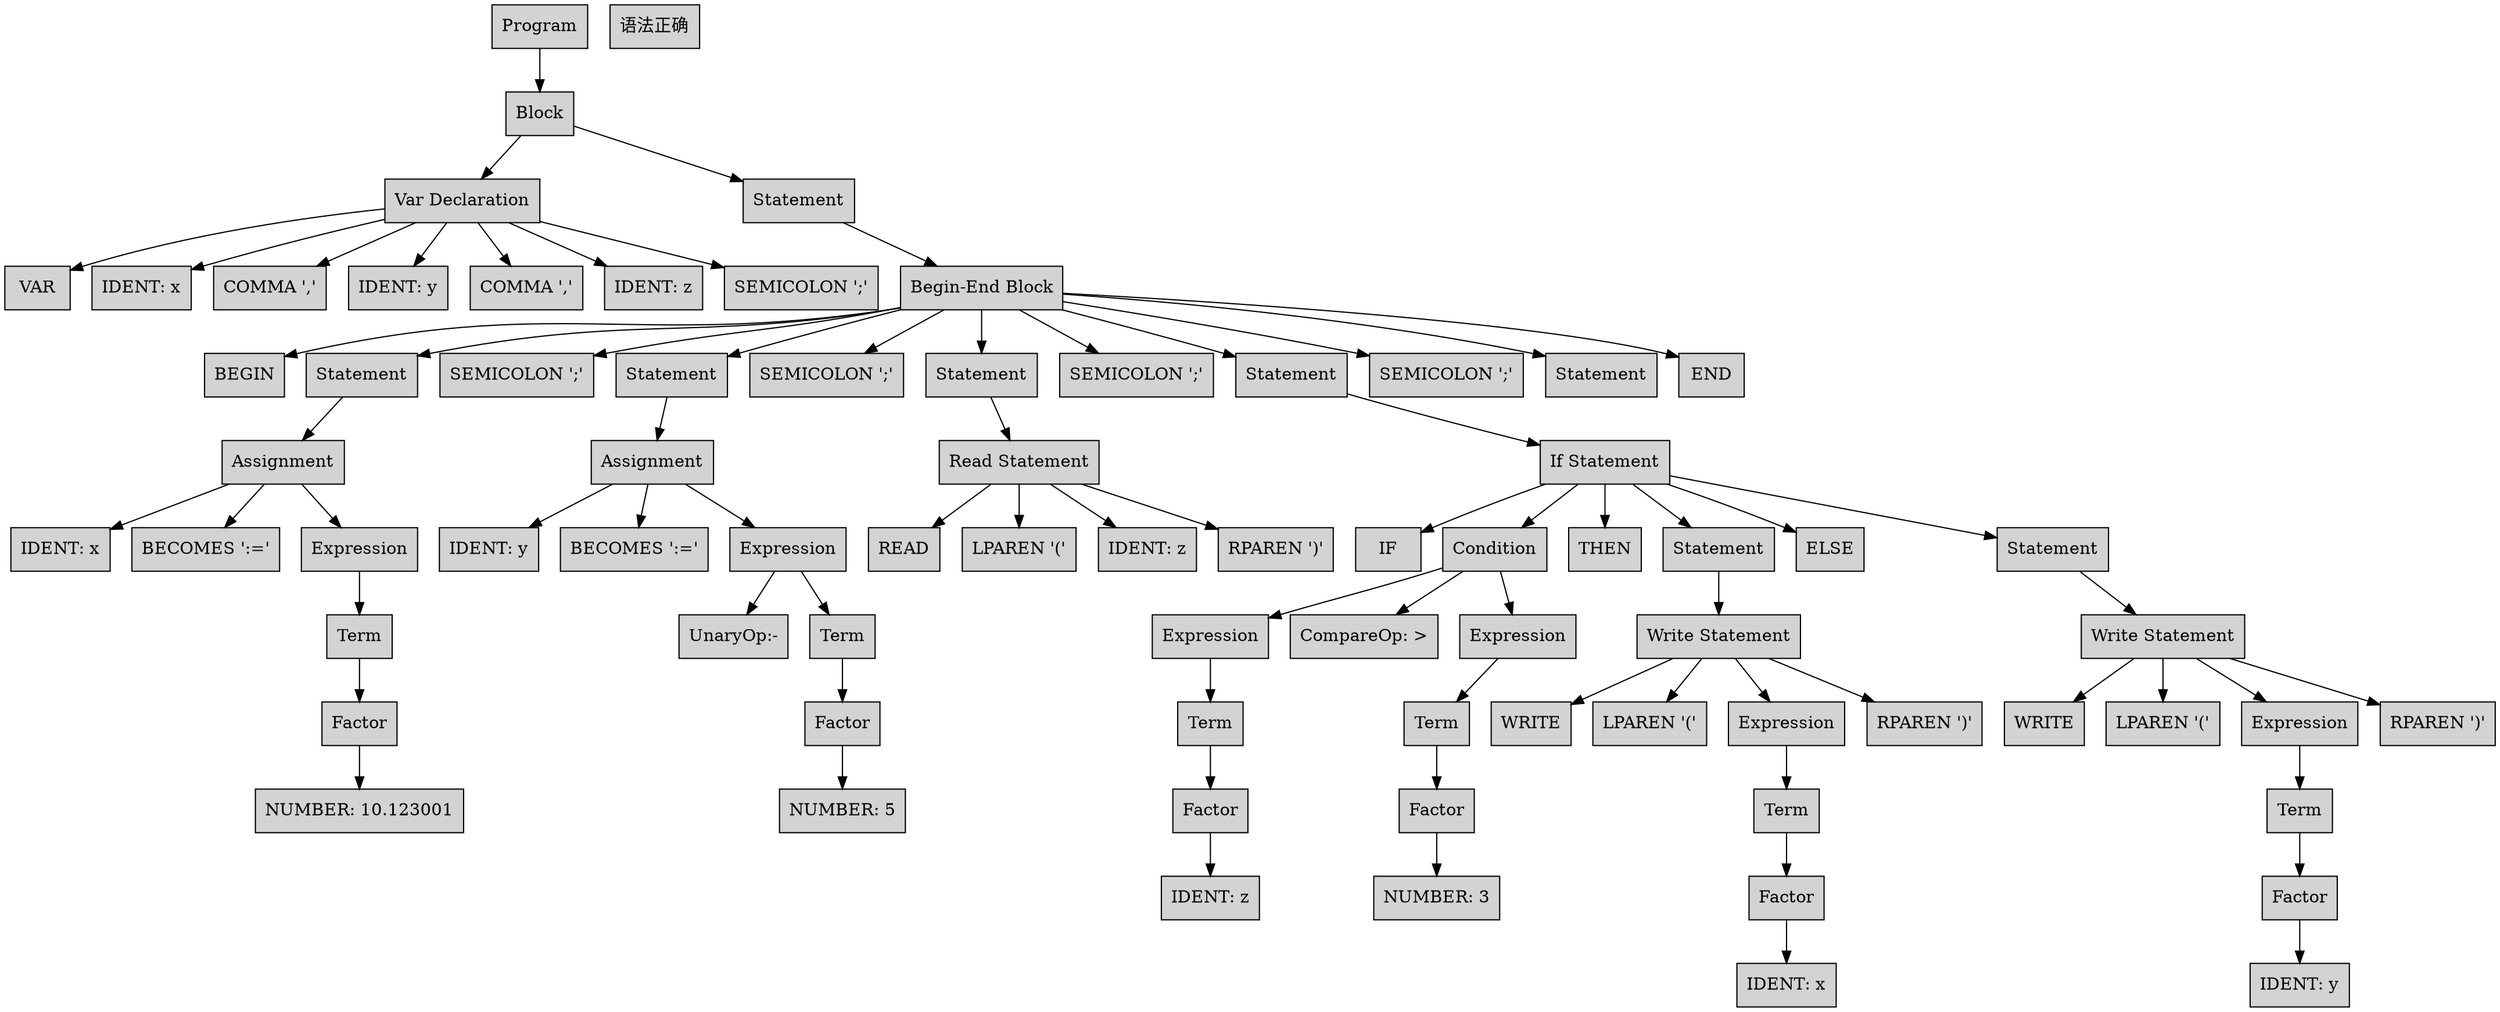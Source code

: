 digraph ParseTree {
  node [shape=box, style=filled, fillcolor=lightgray];
  n0 [label="Program"];
  n1 [label="Block"];
  n0 -> n1;
  n2 [label="Var Declaration"];
  n1 -> n2;
  n3 [label="VAR"];
  n2 -> n3;
  n4 [label="IDENT: x"];
  n2 -> n4;
  n5 [label="COMMA ','"];
  n2 -> n5;
  n6 [label="IDENT: y"];
  n2 -> n6;
  n7 [label="COMMA ','"];
  n2 -> n7;
  n8 [label="IDENT: z"];
  n2 -> n8;
  n9 [label="SEMICOLON ';'"];
  n2 -> n9;
  n10 [label="Statement"];
  n1 -> n10;
  n11 [label="Begin-End Block"];
  n10 -> n11;
  n12 [label="BEGIN"];
  n11 -> n12;
  n13 [label="Statement"];
  n11 -> n13;
  n14 [label="Assignment"];
  n13 -> n14;
  n15 [label="IDENT: x"];
  n14 -> n15;
  n16 [label="BECOMES ':='"];
  n14 -> n16;
  n17 [label="Expression"];
  n14 -> n17;
  n18 [label="Term"];
  n17 -> n18;
  n19 [label="Factor"];
  n18 -> n19;
  n20 [label="NUMBER: 10.123001"];
  n19 -> n20;
  n21 [label="SEMICOLON ';'"];
  n11 -> n21;
  n22 [label="Statement"];
  n11 -> n22;
  n23 [label="Assignment"];
  n22 -> n23;
  n24 [label="IDENT: y"];
  n23 -> n24;
  n25 [label="BECOMES ':='"];
  n23 -> n25;
  n26 [label="Expression"];
  n23 -> n26;
  n27 [label="UnaryOp:-"];
  n26 -> n27;
  n28 [label="Term"];
  n26 -> n28;
  n29 [label="Factor"];
  n28 -> n29;
  n30 [label="NUMBER: 5"];
  n29 -> n30;
  n31 [label="SEMICOLON ';'"];
  n11 -> n31;
  n32 [label="Statement"];
  n11 -> n32;
  n33 [label="Read Statement"];
  n32 -> n33;
  n34 [label="READ"];
  n33 -> n34;
  n35 [label="LPAREN '('"];
  n33 -> n35;
  n36 [label="IDENT: z"];
  n33 -> n36;
  n37 [label="RPAREN ')'"];
  n33 -> n37;
  n38 [label="SEMICOLON ';'"];
  n11 -> n38;
  n39 [label="Statement"];
  n11 -> n39;
  n40 [label="If Statement"];
  n39 -> n40;
  n41 [label="IF"];
  n40 -> n41;
  n42 [label="Condition"];
  n40 -> n42;
  n43 [label="Expression"];
  n42 -> n43;
  n44 [label="Term"];
  n43 -> n44;
  n45 [label="Factor"];
  n44 -> n45;
  n46 [label="IDENT: z"];
  n45 -> n46;
  n47 [label="CompareOp: >"];
  n42 -> n47;
  n48 [label="Expression"];
  n42 -> n48;
  n49 [label="Term"];
  n48 -> n49;
  n50 [label="Factor"];
  n49 -> n50;
  n51 [label="NUMBER: 3"];
  n50 -> n51;
  n52 [label="THEN"];
  n40 -> n52;
  n53 [label="Statement"];
  n40 -> n53;
  n54 [label="Write Statement"];
  n53 -> n54;
  n55 [label="WRITE"];
  n54 -> n55;
  n56 [label="LPAREN '('"];
  n54 -> n56;
  n57 [label="Expression"];
  n54 -> n57;
  n58 [label="Term"];
  n57 -> n58;
  n59 [label="Factor"];
  n58 -> n59;
  n60 [label="IDENT: x"];
  n59 -> n60;
  n61 [label="RPAREN ')'"];
  n54 -> n61;
  n62 [label="ELSE"];
  n40 -> n62;
  n63 [label="Statement"];
  n40 -> n63;
  n64 [label="Write Statement"];
  n63 -> n64;
  n65 [label="WRITE"];
  n64 -> n65;
  n66 [label="LPAREN '('"];
  n64 -> n66;
  n67 [label="Expression"];
  n64 -> n67;
  n68 [label="Term"];
  n67 -> n68;
  n69 [label="Factor"];
  n68 -> n69;
  n70 [label="IDENT: y"];
  n69 -> n70;
  n71 [label="RPAREN ')'"];
  n64 -> n71;
  n72 [label="SEMICOLON ';'"];
  n11 -> n72;
  n73 [label="Statement"];
  n11 -> n73;
  n74 [label="END"];
  n11 -> n74;
  n75 [label="语法正确"];
}